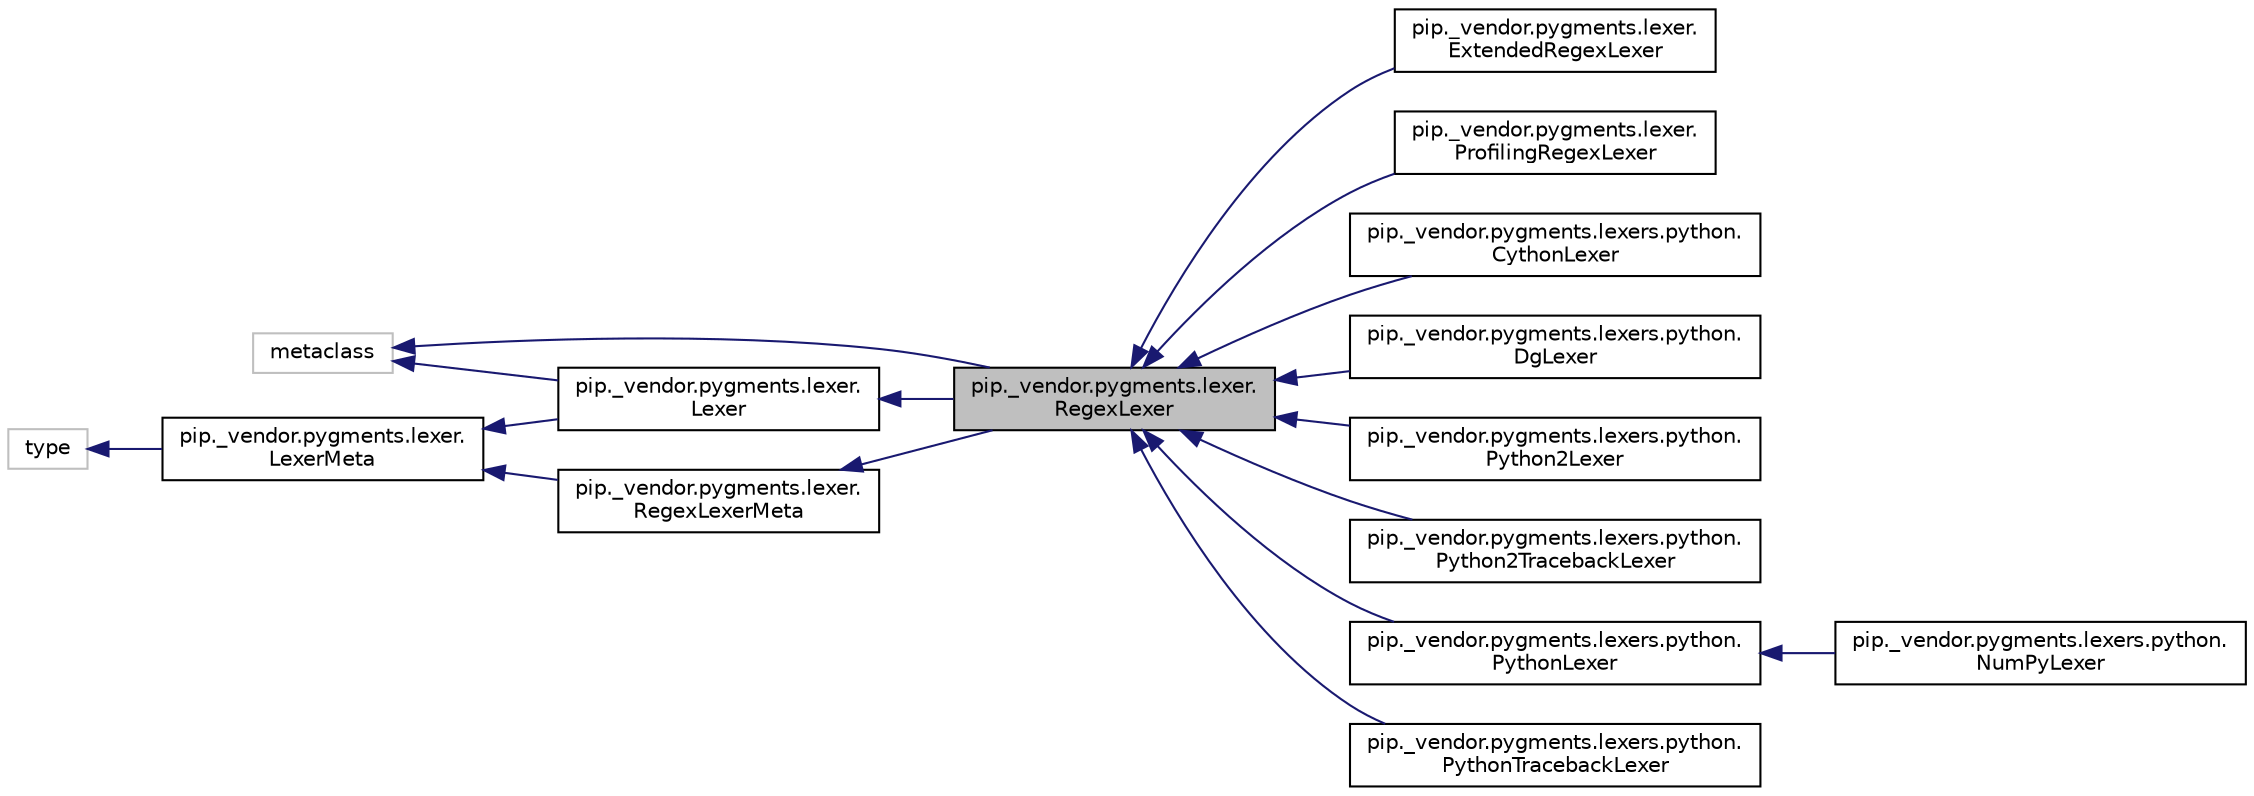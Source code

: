 digraph "pip._vendor.pygments.lexer.RegexLexer"
{
 // LATEX_PDF_SIZE
  edge [fontname="Helvetica",fontsize="10",labelfontname="Helvetica",labelfontsize="10"];
  node [fontname="Helvetica",fontsize="10",shape=record];
  rankdir="LR";
  Node1 [label="pip._vendor.pygments.lexer.\lRegexLexer",height=0.2,width=0.4,color="black", fillcolor="grey75", style="filled", fontcolor="black",tooltip=" "];
  Node2 -> Node1 [dir="back",color="midnightblue",fontsize="10",style="solid"];
  Node2 [label="pip._vendor.pygments.lexer.\lLexer",height=0.2,width=0.4,color="black", fillcolor="white", style="filled",URL="$classpip_1_1__vendor_1_1pygments_1_1lexer_1_1Lexer.html",tooltip=" "];
  Node3 -> Node2 [dir="back",color="midnightblue",fontsize="10",style="solid"];
  Node3 [label="metaclass",height=0.2,width=0.4,color="grey75", fillcolor="white", style="filled",tooltip=" "];
  Node4 -> Node2 [dir="back",color="midnightblue",fontsize="10",style="solid"];
  Node4 [label="pip._vendor.pygments.lexer.\lLexerMeta",height=0.2,width=0.4,color="black", fillcolor="white", style="filled",URL="$classpip_1_1__vendor_1_1pygments_1_1lexer_1_1LexerMeta.html",tooltip=" "];
  Node5 -> Node4 [dir="back",color="midnightblue",fontsize="10",style="solid"];
  Node5 [label="type",height=0.2,width=0.4,color="grey75", fillcolor="white", style="filled",tooltip=" "];
  Node3 -> Node1 [dir="back",color="midnightblue",fontsize="10",style="solid"];
  Node6 -> Node1 [dir="back",color="midnightblue",fontsize="10",style="solid"];
  Node6 [label="pip._vendor.pygments.lexer.\lRegexLexerMeta",height=0.2,width=0.4,color="black", fillcolor="white", style="filled",URL="$classpip_1_1__vendor_1_1pygments_1_1lexer_1_1RegexLexerMeta.html",tooltip=" "];
  Node4 -> Node6 [dir="back",color="midnightblue",fontsize="10",style="solid"];
  Node1 -> Node7 [dir="back",color="midnightblue",fontsize="10",style="solid"];
  Node7 [label="pip._vendor.pygments.lexer.\lExtendedRegexLexer",height=0.2,width=0.4,color="black", fillcolor="white", style="filled",URL="$classpip_1_1__vendor_1_1pygments_1_1lexer_1_1ExtendedRegexLexer.html",tooltip=" "];
  Node1 -> Node8 [dir="back",color="midnightblue",fontsize="10",style="solid"];
  Node8 [label="pip._vendor.pygments.lexer.\lProfilingRegexLexer",height=0.2,width=0.4,color="black", fillcolor="white", style="filled",URL="$classpip_1_1__vendor_1_1pygments_1_1lexer_1_1ProfilingRegexLexer.html",tooltip=" "];
  Node1 -> Node9 [dir="back",color="midnightblue",fontsize="10",style="solid"];
  Node9 [label="pip._vendor.pygments.lexers.python.\lCythonLexer",height=0.2,width=0.4,color="black", fillcolor="white", style="filled",URL="$classpip_1_1__vendor_1_1pygments_1_1lexers_1_1python_1_1CythonLexer.html",tooltip=" "];
  Node1 -> Node10 [dir="back",color="midnightblue",fontsize="10",style="solid"];
  Node10 [label="pip._vendor.pygments.lexers.python.\lDgLexer",height=0.2,width=0.4,color="black", fillcolor="white", style="filled",URL="$classpip_1_1__vendor_1_1pygments_1_1lexers_1_1python_1_1DgLexer.html",tooltip=" "];
  Node1 -> Node11 [dir="back",color="midnightblue",fontsize="10",style="solid"];
  Node11 [label="pip._vendor.pygments.lexers.python.\lPython2Lexer",height=0.2,width=0.4,color="black", fillcolor="white", style="filled",URL="$classpip_1_1__vendor_1_1pygments_1_1lexers_1_1python_1_1Python2Lexer.html",tooltip=" "];
  Node1 -> Node12 [dir="back",color="midnightblue",fontsize="10",style="solid"];
  Node12 [label="pip._vendor.pygments.lexers.python.\lPython2TracebackLexer",height=0.2,width=0.4,color="black", fillcolor="white", style="filled",URL="$classpip_1_1__vendor_1_1pygments_1_1lexers_1_1python_1_1Python2TracebackLexer.html",tooltip=" "];
  Node1 -> Node13 [dir="back",color="midnightblue",fontsize="10",style="solid"];
  Node13 [label="pip._vendor.pygments.lexers.python.\lPythonLexer",height=0.2,width=0.4,color="black", fillcolor="white", style="filled",URL="$classpip_1_1__vendor_1_1pygments_1_1lexers_1_1python_1_1PythonLexer.html",tooltip=" "];
  Node13 -> Node14 [dir="back",color="midnightblue",fontsize="10",style="solid"];
  Node14 [label="pip._vendor.pygments.lexers.python.\lNumPyLexer",height=0.2,width=0.4,color="black", fillcolor="white", style="filled",URL="$classpip_1_1__vendor_1_1pygments_1_1lexers_1_1python_1_1NumPyLexer.html",tooltip=" "];
  Node1 -> Node15 [dir="back",color="midnightblue",fontsize="10",style="solid"];
  Node15 [label="pip._vendor.pygments.lexers.python.\lPythonTracebackLexer",height=0.2,width=0.4,color="black", fillcolor="white", style="filled",URL="$classpip_1_1__vendor_1_1pygments_1_1lexers_1_1python_1_1PythonTracebackLexer.html",tooltip=" "];
}
